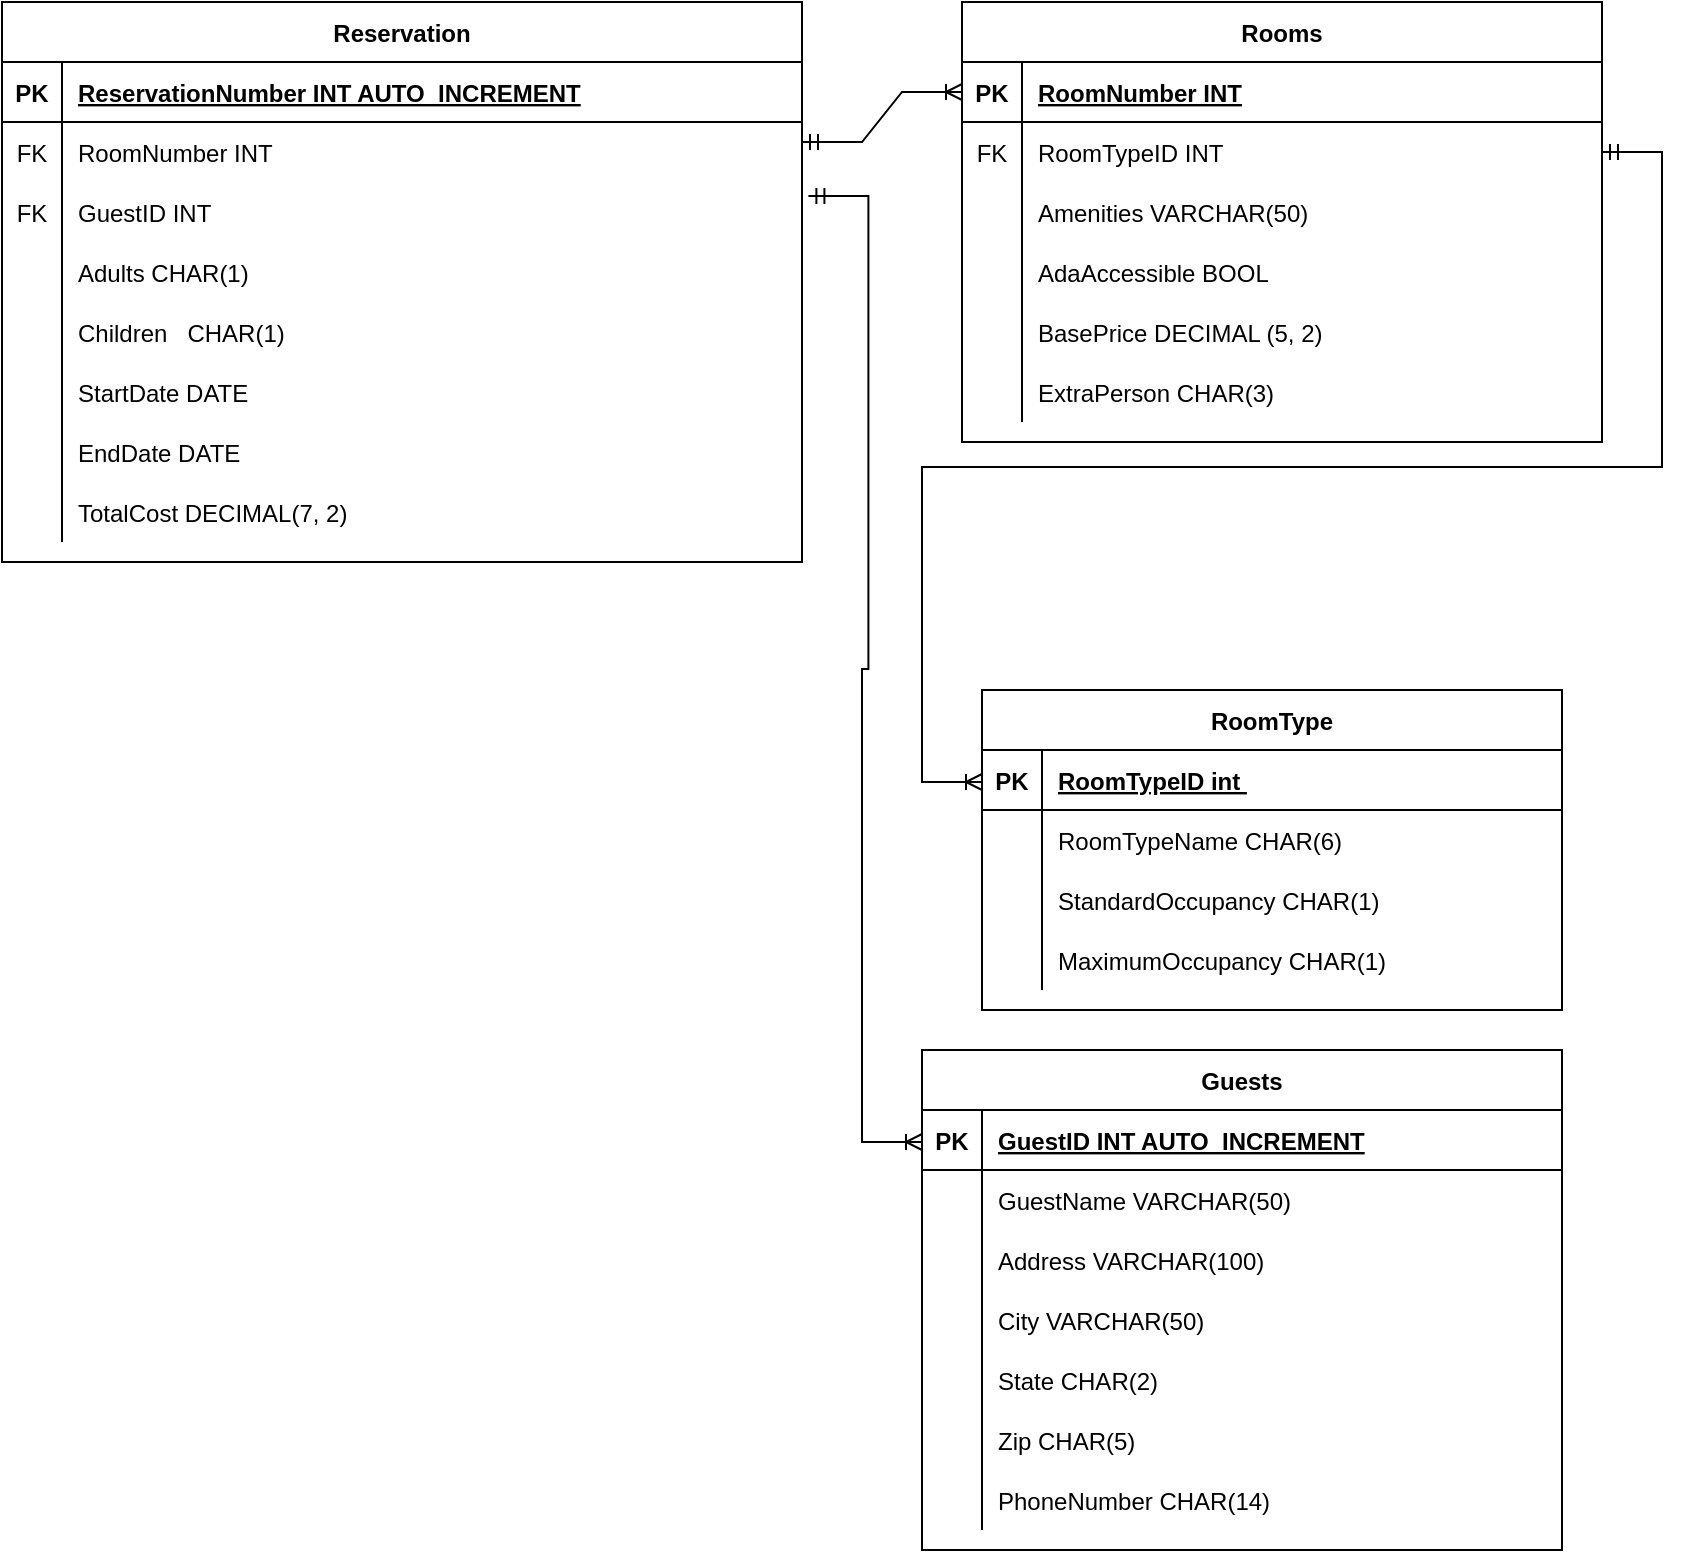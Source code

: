<mxfile version="17.2.4" type="device"><diagram id="R2lEEEUBdFMjLlhIrx00" name="Page-1"><mxGraphModel dx="887" dy="1139" grid="1" gridSize="10" guides="1" tooltips="1" connect="1" arrows="1" fold="1" page="1" pageScale="1" pageWidth="850" pageHeight="1100" math="0" shadow="0" extFonts="Permanent Marker^https://fonts.googleapis.com/css?family=Permanent+Marker"><root><mxCell id="0"/><mxCell id="1" parent="0"/><mxCell id="6-d6u3ZT8QuA0wVLLe_j-14" value="Rooms" style="shape=table;startSize=30;container=1;collapsible=1;childLayout=tableLayout;fixedRows=1;rowLines=0;fontStyle=1;align=center;resizeLast=1;" vertex="1" parent="1"><mxGeometry x="510" y="50" width="320" height="220" as="geometry"/></mxCell><mxCell id="6-d6u3ZT8QuA0wVLLe_j-15" value="" style="shape=tableRow;horizontal=0;startSize=0;swimlaneHead=0;swimlaneBody=0;fillColor=none;collapsible=0;dropTarget=0;points=[[0,0.5],[1,0.5]];portConstraint=eastwest;top=0;left=0;right=0;bottom=1;" vertex="1" parent="6-d6u3ZT8QuA0wVLLe_j-14"><mxGeometry y="30" width="320" height="30" as="geometry"/></mxCell><mxCell id="6-d6u3ZT8QuA0wVLLe_j-16" value="PK" style="shape=partialRectangle;connectable=0;fillColor=none;top=0;left=0;bottom=0;right=0;fontStyle=1;overflow=hidden;" vertex="1" parent="6-d6u3ZT8QuA0wVLLe_j-15"><mxGeometry width="30" height="30" as="geometry"><mxRectangle width="30" height="30" as="alternateBounds"/></mxGeometry></mxCell><mxCell id="6-d6u3ZT8QuA0wVLLe_j-17" value="RoomNumber INT" style="shape=partialRectangle;connectable=0;fillColor=none;top=0;left=0;bottom=0;right=0;align=left;spacingLeft=6;fontStyle=5;overflow=hidden;" vertex="1" parent="6-d6u3ZT8QuA0wVLLe_j-15"><mxGeometry x="30" width="290" height="30" as="geometry"><mxRectangle width="290" height="30" as="alternateBounds"/></mxGeometry></mxCell><mxCell id="6-d6u3ZT8QuA0wVLLe_j-18" value="" style="shape=tableRow;horizontal=0;startSize=0;swimlaneHead=0;swimlaneBody=0;fillColor=none;collapsible=0;dropTarget=0;points=[[0,0.5],[1,0.5]];portConstraint=eastwest;top=0;left=0;right=0;bottom=0;" vertex="1" parent="6-d6u3ZT8QuA0wVLLe_j-14"><mxGeometry y="60" width="320" height="30" as="geometry"/></mxCell><mxCell id="6-d6u3ZT8QuA0wVLLe_j-19" value="FK" style="shape=partialRectangle;connectable=0;fillColor=none;top=0;left=0;bottom=0;right=0;editable=1;overflow=hidden;" vertex="1" parent="6-d6u3ZT8QuA0wVLLe_j-18"><mxGeometry width="30" height="30" as="geometry"><mxRectangle width="30" height="30" as="alternateBounds"/></mxGeometry></mxCell><mxCell id="6-d6u3ZT8QuA0wVLLe_j-20" value="RoomTypeID INT" style="shape=partialRectangle;connectable=0;fillColor=none;top=0;left=0;bottom=0;right=0;align=left;spacingLeft=6;overflow=hidden;" vertex="1" parent="6-d6u3ZT8QuA0wVLLe_j-18"><mxGeometry x="30" width="290" height="30" as="geometry"><mxRectangle width="290" height="30" as="alternateBounds"/></mxGeometry></mxCell><mxCell id="6-d6u3ZT8QuA0wVLLe_j-21" value="" style="shape=tableRow;horizontal=0;startSize=0;swimlaneHead=0;swimlaneBody=0;fillColor=none;collapsible=0;dropTarget=0;points=[[0,0.5],[1,0.5]];portConstraint=eastwest;top=0;left=0;right=0;bottom=0;" vertex="1" parent="6-d6u3ZT8QuA0wVLLe_j-14"><mxGeometry y="90" width="320" height="30" as="geometry"/></mxCell><mxCell id="6-d6u3ZT8QuA0wVLLe_j-22" value="" style="shape=partialRectangle;connectable=0;fillColor=none;top=0;left=0;bottom=0;right=0;editable=1;overflow=hidden;" vertex="1" parent="6-d6u3ZT8QuA0wVLLe_j-21"><mxGeometry width="30" height="30" as="geometry"><mxRectangle width="30" height="30" as="alternateBounds"/></mxGeometry></mxCell><mxCell id="6-d6u3ZT8QuA0wVLLe_j-23" value="Amenities VARCHAR(50)" style="shape=partialRectangle;connectable=0;fillColor=none;top=0;left=0;bottom=0;right=0;align=left;spacingLeft=6;overflow=hidden;" vertex="1" parent="6-d6u3ZT8QuA0wVLLe_j-21"><mxGeometry x="30" width="290" height="30" as="geometry"><mxRectangle width="290" height="30" as="alternateBounds"/></mxGeometry></mxCell><mxCell id="6-d6u3ZT8QuA0wVLLe_j-24" value="" style="shape=tableRow;horizontal=0;startSize=0;swimlaneHead=0;swimlaneBody=0;fillColor=none;collapsible=0;dropTarget=0;points=[[0,0.5],[1,0.5]];portConstraint=eastwest;top=0;left=0;right=0;bottom=0;" vertex="1" parent="6-d6u3ZT8QuA0wVLLe_j-14"><mxGeometry y="120" width="320" height="30" as="geometry"/></mxCell><mxCell id="6-d6u3ZT8QuA0wVLLe_j-25" value="" style="shape=partialRectangle;connectable=0;fillColor=none;top=0;left=0;bottom=0;right=0;editable=1;overflow=hidden;" vertex="1" parent="6-d6u3ZT8QuA0wVLLe_j-24"><mxGeometry width="30" height="30" as="geometry"><mxRectangle width="30" height="30" as="alternateBounds"/></mxGeometry></mxCell><mxCell id="6-d6u3ZT8QuA0wVLLe_j-26" value="AdaAccessible BOOL" style="shape=partialRectangle;connectable=0;fillColor=none;top=0;left=0;bottom=0;right=0;align=left;spacingLeft=6;overflow=hidden;" vertex="1" parent="6-d6u3ZT8QuA0wVLLe_j-24"><mxGeometry x="30" width="290" height="30" as="geometry"><mxRectangle width="290" height="30" as="alternateBounds"/></mxGeometry></mxCell><mxCell id="6-d6u3ZT8QuA0wVLLe_j-42" value="" style="shape=tableRow;horizontal=0;startSize=0;swimlaneHead=0;swimlaneBody=0;fillColor=none;collapsible=0;dropTarget=0;points=[[0,0.5],[1,0.5]];portConstraint=eastwest;top=0;left=0;right=0;bottom=0;" vertex="1" parent="6-d6u3ZT8QuA0wVLLe_j-14"><mxGeometry y="150" width="320" height="30" as="geometry"/></mxCell><mxCell id="6-d6u3ZT8QuA0wVLLe_j-43" value="" style="shape=partialRectangle;connectable=0;fillColor=none;top=0;left=0;bottom=0;right=0;editable=1;overflow=hidden;" vertex="1" parent="6-d6u3ZT8QuA0wVLLe_j-42"><mxGeometry width="30" height="30" as="geometry"><mxRectangle width="30" height="30" as="alternateBounds"/></mxGeometry></mxCell><mxCell id="6-d6u3ZT8QuA0wVLLe_j-44" value="BasePrice DECIMAL (5, 2)" style="shape=partialRectangle;connectable=0;fillColor=none;top=0;left=0;bottom=0;right=0;align=left;spacingLeft=6;overflow=hidden;" vertex="1" parent="6-d6u3ZT8QuA0wVLLe_j-42"><mxGeometry x="30" width="290" height="30" as="geometry"><mxRectangle width="290" height="30" as="alternateBounds"/></mxGeometry></mxCell><mxCell id="6-d6u3ZT8QuA0wVLLe_j-50" value="" style="shape=tableRow;horizontal=0;startSize=0;swimlaneHead=0;swimlaneBody=0;fillColor=none;collapsible=0;dropTarget=0;points=[[0,0.5],[1,0.5]];portConstraint=eastwest;top=0;left=0;right=0;bottom=0;" vertex="1" parent="6-d6u3ZT8QuA0wVLLe_j-14"><mxGeometry y="180" width="320" height="30" as="geometry"/></mxCell><mxCell id="6-d6u3ZT8QuA0wVLLe_j-51" value="" style="shape=partialRectangle;connectable=0;fillColor=none;top=0;left=0;bottom=0;right=0;editable=1;overflow=hidden;" vertex="1" parent="6-d6u3ZT8QuA0wVLLe_j-50"><mxGeometry width="30" height="30" as="geometry"><mxRectangle width="30" height="30" as="alternateBounds"/></mxGeometry></mxCell><mxCell id="6-d6u3ZT8QuA0wVLLe_j-52" value="ExtraPerson CHAR(3)" style="shape=partialRectangle;connectable=0;fillColor=none;top=0;left=0;bottom=0;right=0;align=left;spacingLeft=6;overflow=hidden;" vertex="1" parent="6-d6u3ZT8QuA0wVLLe_j-50"><mxGeometry x="30" width="290" height="30" as="geometry"><mxRectangle width="290" height="30" as="alternateBounds"/></mxGeometry></mxCell><mxCell id="6-d6u3ZT8QuA0wVLLe_j-27" value="RoomType" style="shape=table;startSize=30;container=1;collapsible=1;childLayout=tableLayout;fixedRows=1;rowLines=0;fontStyle=1;align=center;resizeLast=1;" vertex="1" parent="1"><mxGeometry x="520" y="394" width="290" height="160" as="geometry"/></mxCell><mxCell id="6-d6u3ZT8QuA0wVLLe_j-28" value="" style="shape=tableRow;horizontal=0;startSize=0;swimlaneHead=0;swimlaneBody=0;fillColor=none;collapsible=0;dropTarget=0;points=[[0,0.5],[1,0.5]];portConstraint=eastwest;top=0;left=0;right=0;bottom=1;" vertex="1" parent="6-d6u3ZT8QuA0wVLLe_j-27"><mxGeometry y="30" width="290" height="30" as="geometry"/></mxCell><mxCell id="6-d6u3ZT8QuA0wVLLe_j-29" value="PK" style="shape=partialRectangle;connectable=0;fillColor=none;top=0;left=0;bottom=0;right=0;fontStyle=1;overflow=hidden;" vertex="1" parent="6-d6u3ZT8QuA0wVLLe_j-28"><mxGeometry width="30" height="30" as="geometry"><mxRectangle width="30" height="30" as="alternateBounds"/></mxGeometry></mxCell><mxCell id="6-d6u3ZT8QuA0wVLLe_j-30" value="RoomTypeID int  " style="shape=partialRectangle;connectable=0;fillColor=none;top=0;left=0;bottom=0;right=0;align=left;spacingLeft=6;fontStyle=5;overflow=hidden;" vertex="1" parent="6-d6u3ZT8QuA0wVLLe_j-28"><mxGeometry x="30" width="260" height="30" as="geometry"><mxRectangle width="260" height="30" as="alternateBounds"/></mxGeometry></mxCell><mxCell id="6-d6u3ZT8QuA0wVLLe_j-31" value="" style="shape=tableRow;horizontal=0;startSize=0;swimlaneHead=0;swimlaneBody=0;fillColor=none;collapsible=0;dropTarget=0;points=[[0,0.5],[1,0.5]];portConstraint=eastwest;top=0;left=0;right=0;bottom=0;" vertex="1" parent="6-d6u3ZT8QuA0wVLLe_j-27"><mxGeometry y="60" width="290" height="30" as="geometry"/></mxCell><mxCell id="6-d6u3ZT8QuA0wVLLe_j-32" value="" style="shape=partialRectangle;connectable=0;fillColor=none;top=0;left=0;bottom=0;right=0;editable=1;overflow=hidden;" vertex="1" parent="6-d6u3ZT8QuA0wVLLe_j-31"><mxGeometry width="30" height="30" as="geometry"><mxRectangle width="30" height="30" as="alternateBounds"/></mxGeometry></mxCell><mxCell id="6-d6u3ZT8QuA0wVLLe_j-33" value="RoomTypeName CHAR(6)" style="shape=partialRectangle;connectable=0;fillColor=none;top=0;left=0;bottom=0;right=0;align=left;spacingLeft=6;overflow=hidden;" vertex="1" parent="6-d6u3ZT8QuA0wVLLe_j-31"><mxGeometry x="30" width="260" height="30" as="geometry"><mxRectangle width="260" height="30" as="alternateBounds"/></mxGeometry></mxCell><mxCell id="6-d6u3ZT8QuA0wVLLe_j-34" value="" style="shape=tableRow;horizontal=0;startSize=0;swimlaneHead=0;swimlaneBody=0;fillColor=none;collapsible=0;dropTarget=0;points=[[0,0.5],[1,0.5]];portConstraint=eastwest;top=0;left=0;right=0;bottom=0;" vertex="1" parent="6-d6u3ZT8QuA0wVLLe_j-27"><mxGeometry y="90" width="290" height="30" as="geometry"/></mxCell><mxCell id="6-d6u3ZT8QuA0wVLLe_j-35" value="" style="shape=partialRectangle;connectable=0;fillColor=none;top=0;left=0;bottom=0;right=0;editable=1;overflow=hidden;" vertex="1" parent="6-d6u3ZT8QuA0wVLLe_j-34"><mxGeometry width="30" height="30" as="geometry"><mxRectangle width="30" height="30" as="alternateBounds"/></mxGeometry></mxCell><mxCell id="6-d6u3ZT8QuA0wVLLe_j-36" value="StandardOccupancy CHAR(1)" style="shape=partialRectangle;connectable=0;fillColor=none;top=0;left=0;bottom=0;right=0;align=left;spacingLeft=6;overflow=hidden;" vertex="1" parent="6-d6u3ZT8QuA0wVLLe_j-34"><mxGeometry x="30" width="260" height="30" as="geometry"><mxRectangle width="260" height="30" as="alternateBounds"/></mxGeometry></mxCell><mxCell id="6-d6u3ZT8QuA0wVLLe_j-37" value="" style="shape=tableRow;horizontal=0;startSize=0;swimlaneHead=0;swimlaneBody=0;fillColor=none;collapsible=0;dropTarget=0;points=[[0,0.5],[1,0.5]];portConstraint=eastwest;top=0;left=0;right=0;bottom=0;" vertex="1" parent="6-d6u3ZT8QuA0wVLLe_j-27"><mxGeometry y="120" width="290" height="30" as="geometry"/></mxCell><mxCell id="6-d6u3ZT8QuA0wVLLe_j-38" value="" style="shape=partialRectangle;connectable=0;fillColor=none;top=0;left=0;bottom=0;right=0;editable=1;overflow=hidden;" vertex="1" parent="6-d6u3ZT8QuA0wVLLe_j-37"><mxGeometry width="30" height="30" as="geometry"><mxRectangle width="30" height="30" as="alternateBounds"/></mxGeometry></mxCell><mxCell id="6-d6u3ZT8QuA0wVLLe_j-39" value="MaximumOccupancy CHAR(1)" style="shape=partialRectangle;connectable=0;fillColor=none;top=0;left=0;bottom=0;right=0;align=left;spacingLeft=6;overflow=hidden;" vertex="1" parent="6-d6u3ZT8QuA0wVLLe_j-37"><mxGeometry x="30" width="260" height="30" as="geometry"><mxRectangle width="260" height="30" as="alternateBounds"/></mxGeometry></mxCell><mxCell id="6-d6u3ZT8QuA0wVLLe_j-40" value="" style="edgeStyle=entityRelationEdgeStyle;fontSize=12;html=1;endArrow=ERoneToMany;startArrow=ERmandOne;rounded=0;" edge="1" parent="1" source="6-d6u3ZT8QuA0wVLLe_j-18"><mxGeometry width="100" height="100" relative="1" as="geometry"><mxPoint x="370" y="630" as="sourcePoint"/><mxPoint x="520" y="440" as="targetPoint"/></mxGeometry></mxCell><mxCell id="6-d6u3ZT8QuA0wVLLe_j-53" value="Guests" style="shape=table;startSize=30;container=1;collapsible=1;childLayout=tableLayout;fixedRows=1;rowLines=0;fontStyle=1;align=center;resizeLast=1;" vertex="1" parent="1"><mxGeometry x="490" y="574" width="320" height="250" as="geometry"/></mxCell><mxCell id="6-d6u3ZT8QuA0wVLLe_j-54" value="" style="shape=tableRow;horizontal=0;startSize=0;swimlaneHead=0;swimlaneBody=0;fillColor=none;collapsible=0;dropTarget=0;points=[[0,0.5],[1,0.5]];portConstraint=eastwest;top=0;left=0;right=0;bottom=1;" vertex="1" parent="6-d6u3ZT8QuA0wVLLe_j-53"><mxGeometry y="30" width="320" height="30" as="geometry"/></mxCell><mxCell id="6-d6u3ZT8QuA0wVLLe_j-55" value="PK" style="shape=partialRectangle;connectable=0;fillColor=none;top=0;left=0;bottom=0;right=0;fontStyle=1;overflow=hidden;" vertex="1" parent="6-d6u3ZT8QuA0wVLLe_j-54"><mxGeometry width="30" height="30" as="geometry"><mxRectangle width="30" height="30" as="alternateBounds"/></mxGeometry></mxCell><mxCell id="6-d6u3ZT8QuA0wVLLe_j-56" value="GuestID INT AUTO_INCREMENT" style="shape=partialRectangle;connectable=0;fillColor=none;top=0;left=0;bottom=0;right=0;align=left;spacingLeft=6;fontStyle=5;overflow=hidden;" vertex="1" parent="6-d6u3ZT8QuA0wVLLe_j-54"><mxGeometry x="30" width="290" height="30" as="geometry"><mxRectangle width="290" height="30" as="alternateBounds"/></mxGeometry></mxCell><mxCell id="6-d6u3ZT8QuA0wVLLe_j-57" value="" style="shape=tableRow;horizontal=0;startSize=0;swimlaneHead=0;swimlaneBody=0;fillColor=none;collapsible=0;dropTarget=0;points=[[0,0.5],[1,0.5]];portConstraint=eastwest;top=0;left=0;right=0;bottom=0;" vertex="1" parent="6-d6u3ZT8QuA0wVLLe_j-53"><mxGeometry y="60" width="320" height="30" as="geometry"/></mxCell><mxCell id="6-d6u3ZT8QuA0wVLLe_j-58" value="" style="shape=partialRectangle;connectable=0;fillColor=none;top=0;left=0;bottom=0;right=0;editable=1;overflow=hidden;" vertex="1" parent="6-d6u3ZT8QuA0wVLLe_j-57"><mxGeometry width="30" height="30" as="geometry"><mxRectangle width="30" height="30" as="alternateBounds"/></mxGeometry></mxCell><mxCell id="6-d6u3ZT8QuA0wVLLe_j-59" value="GuestName VARCHAR(50)" style="shape=partialRectangle;connectable=0;fillColor=none;top=0;left=0;bottom=0;right=0;align=left;spacingLeft=6;overflow=hidden;" vertex="1" parent="6-d6u3ZT8QuA0wVLLe_j-57"><mxGeometry x="30" width="290" height="30" as="geometry"><mxRectangle width="290" height="30" as="alternateBounds"/></mxGeometry></mxCell><mxCell id="6-d6u3ZT8QuA0wVLLe_j-60" value="" style="shape=tableRow;horizontal=0;startSize=0;swimlaneHead=0;swimlaneBody=0;fillColor=none;collapsible=0;dropTarget=0;points=[[0,0.5],[1,0.5]];portConstraint=eastwest;top=0;left=0;right=0;bottom=0;" vertex="1" parent="6-d6u3ZT8QuA0wVLLe_j-53"><mxGeometry y="90" width="320" height="30" as="geometry"/></mxCell><mxCell id="6-d6u3ZT8QuA0wVLLe_j-61" value="" style="shape=partialRectangle;connectable=0;fillColor=none;top=0;left=0;bottom=0;right=0;editable=1;overflow=hidden;" vertex="1" parent="6-d6u3ZT8QuA0wVLLe_j-60"><mxGeometry width="30" height="30" as="geometry"><mxRectangle width="30" height="30" as="alternateBounds"/></mxGeometry></mxCell><mxCell id="6-d6u3ZT8QuA0wVLLe_j-62" value="Address VARCHAR(100)" style="shape=partialRectangle;connectable=0;fillColor=none;top=0;left=0;bottom=0;right=0;align=left;spacingLeft=6;overflow=hidden;" vertex="1" parent="6-d6u3ZT8QuA0wVLLe_j-60"><mxGeometry x="30" width="290" height="30" as="geometry"><mxRectangle width="290" height="30" as="alternateBounds"/></mxGeometry></mxCell><mxCell id="6-d6u3ZT8QuA0wVLLe_j-63" value="" style="shape=tableRow;horizontal=0;startSize=0;swimlaneHead=0;swimlaneBody=0;fillColor=none;collapsible=0;dropTarget=0;points=[[0,0.5],[1,0.5]];portConstraint=eastwest;top=0;left=0;right=0;bottom=0;" vertex="1" parent="6-d6u3ZT8QuA0wVLLe_j-53"><mxGeometry y="120" width="320" height="30" as="geometry"/></mxCell><mxCell id="6-d6u3ZT8QuA0wVLLe_j-64" value="" style="shape=partialRectangle;connectable=0;fillColor=none;top=0;left=0;bottom=0;right=0;editable=1;overflow=hidden;" vertex="1" parent="6-d6u3ZT8QuA0wVLLe_j-63"><mxGeometry width="30" height="30" as="geometry"><mxRectangle width="30" height="30" as="alternateBounds"/></mxGeometry></mxCell><mxCell id="6-d6u3ZT8QuA0wVLLe_j-65" value="City VARCHAR(50)" style="shape=partialRectangle;connectable=0;fillColor=none;top=0;left=0;bottom=0;right=0;align=left;spacingLeft=6;overflow=hidden;" vertex="1" parent="6-d6u3ZT8QuA0wVLLe_j-63"><mxGeometry x="30" width="290" height="30" as="geometry"><mxRectangle width="290" height="30" as="alternateBounds"/></mxGeometry></mxCell><mxCell id="6-d6u3ZT8QuA0wVLLe_j-67" value="" style="shape=tableRow;horizontal=0;startSize=0;swimlaneHead=0;swimlaneBody=0;fillColor=none;collapsible=0;dropTarget=0;points=[[0,0.5],[1,0.5]];portConstraint=eastwest;top=0;left=0;right=0;bottom=0;" vertex="1" parent="6-d6u3ZT8QuA0wVLLe_j-53"><mxGeometry y="150" width="320" height="30" as="geometry"/></mxCell><mxCell id="6-d6u3ZT8QuA0wVLLe_j-68" value="" style="shape=partialRectangle;connectable=0;fillColor=none;top=0;left=0;bottom=0;right=0;editable=1;overflow=hidden;" vertex="1" parent="6-d6u3ZT8QuA0wVLLe_j-67"><mxGeometry width="30" height="30" as="geometry"><mxRectangle width="30" height="30" as="alternateBounds"/></mxGeometry></mxCell><mxCell id="6-d6u3ZT8QuA0wVLLe_j-69" value="State CHAR(2)" style="shape=partialRectangle;connectable=0;fillColor=none;top=0;left=0;bottom=0;right=0;align=left;spacingLeft=6;overflow=hidden;" vertex="1" parent="6-d6u3ZT8QuA0wVLLe_j-67"><mxGeometry x="30" width="290" height="30" as="geometry"><mxRectangle width="290" height="30" as="alternateBounds"/></mxGeometry></mxCell><mxCell id="6-d6u3ZT8QuA0wVLLe_j-71" value="" style="shape=tableRow;horizontal=0;startSize=0;swimlaneHead=0;swimlaneBody=0;fillColor=none;collapsible=0;dropTarget=0;points=[[0,0.5],[1,0.5]];portConstraint=eastwest;top=0;left=0;right=0;bottom=0;" vertex="1" parent="6-d6u3ZT8QuA0wVLLe_j-53"><mxGeometry y="180" width="320" height="30" as="geometry"/></mxCell><mxCell id="6-d6u3ZT8QuA0wVLLe_j-72" value="" style="shape=partialRectangle;connectable=0;fillColor=none;top=0;left=0;bottom=0;right=0;editable=1;overflow=hidden;" vertex="1" parent="6-d6u3ZT8QuA0wVLLe_j-71"><mxGeometry width="30" height="30" as="geometry"><mxRectangle width="30" height="30" as="alternateBounds"/></mxGeometry></mxCell><mxCell id="6-d6u3ZT8QuA0wVLLe_j-73" value="Zip CHAR(5)" style="shape=partialRectangle;connectable=0;fillColor=none;top=0;left=0;bottom=0;right=0;align=left;spacingLeft=6;overflow=hidden;" vertex="1" parent="6-d6u3ZT8QuA0wVLLe_j-71"><mxGeometry x="30" width="290" height="30" as="geometry"><mxRectangle width="290" height="30" as="alternateBounds"/></mxGeometry></mxCell><mxCell id="6-d6u3ZT8QuA0wVLLe_j-75" value="" style="shape=tableRow;horizontal=0;startSize=0;swimlaneHead=0;swimlaneBody=0;fillColor=none;collapsible=0;dropTarget=0;points=[[0,0.5],[1,0.5]];portConstraint=eastwest;top=0;left=0;right=0;bottom=0;" vertex="1" parent="6-d6u3ZT8QuA0wVLLe_j-53"><mxGeometry y="210" width="320" height="30" as="geometry"/></mxCell><mxCell id="6-d6u3ZT8QuA0wVLLe_j-76" value="" style="shape=partialRectangle;connectable=0;fillColor=none;top=0;left=0;bottom=0;right=0;editable=1;overflow=hidden;" vertex="1" parent="6-d6u3ZT8QuA0wVLLe_j-75"><mxGeometry width="30" height="30" as="geometry"><mxRectangle width="30" height="30" as="alternateBounds"/></mxGeometry></mxCell><mxCell id="6-d6u3ZT8QuA0wVLLe_j-77" value="PhoneNumber CHAR(14)" style="shape=partialRectangle;connectable=0;fillColor=none;top=0;left=0;bottom=0;right=0;align=left;spacingLeft=6;overflow=hidden;" vertex="1" parent="6-d6u3ZT8QuA0wVLLe_j-75"><mxGeometry x="30" width="290" height="30" as="geometry"><mxRectangle width="290" height="30" as="alternateBounds"/></mxGeometry></mxCell><mxCell id="6-d6u3ZT8QuA0wVLLe_j-80" value="Reservation" style="shape=table;startSize=30;container=1;collapsible=1;childLayout=tableLayout;fixedRows=1;rowLines=0;fontStyle=1;align=center;resizeLast=1;" vertex="1" parent="1"><mxGeometry x="30" y="50" width="400" height="280" as="geometry"/></mxCell><mxCell id="6-d6u3ZT8QuA0wVLLe_j-81" value="" style="shape=tableRow;horizontal=0;startSize=0;swimlaneHead=0;swimlaneBody=0;fillColor=none;collapsible=0;dropTarget=0;points=[[0,0.5],[1,0.5]];portConstraint=eastwest;top=0;left=0;right=0;bottom=1;" vertex="1" parent="6-d6u3ZT8QuA0wVLLe_j-80"><mxGeometry y="30" width="400" height="30" as="geometry"/></mxCell><mxCell id="6-d6u3ZT8QuA0wVLLe_j-82" value="PK" style="shape=partialRectangle;connectable=0;fillColor=none;top=0;left=0;bottom=0;right=0;fontStyle=1;overflow=hidden;" vertex="1" parent="6-d6u3ZT8QuA0wVLLe_j-81"><mxGeometry width="30" height="30" as="geometry"><mxRectangle width="30" height="30" as="alternateBounds"/></mxGeometry></mxCell><mxCell id="6-d6u3ZT8QuA0wVLLe_j-83" value="ReservationNumber INT AUTO_INCREMENT" style="shape=partialRectangle;connectable=0;fillColor=none;top=0;left=0;bottom=0;right=0;align=left;spacingLeft=6;fontStyle=5;overflow=hidden;" vertex="1" parent="6-d6u3ZT8QuA0wVLLe_j-81"><mxGeometry x="30" width="370" height="30" as="geometry"><mxRectangle width="370" height="30" as="alternateBounds"/></mxGeometry></mxCell><mxCell id="6-d6u3ZT8QuA0wVLLe_j-84" value="" style="shape=tableRow;horizontal=0;startSize=0;swimlaneHead=0;swimlaneBody=0;fillColor=none;collapsible=0;dropTarget=0;points=[[0,0.5],[1,0.5]];portConstraint=eastwest;top=0;left=0;right=0;bottom=0;" vertex="1" parent="6-d6u3ZT8QuA0wVLLe_j-80"><mxGeometry y="60" width="400" height="30" as="geometry"/></mxCell><mxCell id="6-d6u3ZT8QuA0wVLLe_j-85" value="FK" style="shape=partialRectangle;connectable=0;fillColor=none;top=0;left=0;bottom=0;right=0;editable=1;overflow=hidden;" vertex="1" parent="6-d6u3ZT8QuA0wVLLe_j-84"><mxGeometry width="30" height="30" as="geometry"><mxRectangle width="30" height="30" as="alternateBounds"/></mxGeometry></mxCell><mxCell id="6-d6u3ZT8QuA0wVLLe_j-86" value="RoomNumber INT" style="shape=partialRectangle;connectable=0;fillColor=none;top=0;left=0;bottom=0;right=0;align=left;spacingLeft=6;overflow=hidden;" vertex="1" parent="6-d6u3ZT8QuA0wVLLe_j-84"><mxGeometry x="30" width="370" height="30" as="geometry"><mxRectangle width="370" height="30" as="alternateBounds"/></mxGeometry></mxCell><mxCell id="6-d6u3ZT8QuA0wVLLe_j-87" value="" style="shape=tableRow;horizontal=0;startSize=0;swimlaneHead=0;swimlaneBody=0;fillColor=none;collapsible=0;dropTarget=0;points=[[0,0.5],[1,0.5]];portConstraint=eastwest;top=0;left=0;right=0;bottom=0;" vertex="1" parent="6-d6u3ZT8QuA0wVLLe_j-80"><mxGeometry y="90" width="400" height="30" as="geometry"/></mxCell><mxCell id="6-d6u3ZT8QuA0wVLLe_j-88" value="FK" style="shape=partialRectangle;connectable=0;fillColor=none;top=0;left=0;bottom=0;right=0;editable=1;overflow=hidden;" vertex="1" parent="6-d6u3ZT8QuA0wVLLe_j-87"><mxGeometry width="30" height="30" as="geometry"><mxRectangle width="30" height="30" as="alternateBounds"/></mxGeometry></mxCell><mxCell id="6-d6u3ZT8QuA0wVLLe_j-89" value="GuestID INT" style="shape=partialRectangle;connectable=0;fillColor=none;top=0;left=0;bottom=0;right=0;align=left;spacingLeft=6;overflow=hidden;" vertex="1" parent="6-d6u3ZT8QuA0wVLLe_j-87"><mxGeometry x="30" width="370" height="30" as="geometry"><mxRectangle width="370" height="30" as="alternateBounds"/></mxGeometry></mxCell><mxCell id="6-d6u3ZT8QuA0wVLLe_j-90" value="" style="shape=tableRow;horizontal=0;startSize=0;swimlaneHead=0;swimlaneBody=0;fillColor=none;collapsible=0;dropTarget=0;points=[[0,0.5],[1,0.5]];portConstraint=eastwest;top=0;left=0;right=0;bottom=0;" vertex="1" parent="6-d6u3ZT8QuA0wVLLe_j-80"><mxGeometry y="120" width="400" height="30" as="geometry"/></mxCell><mxCell id="6-d6u3ZT8QuA0wVLLe_j-91" value="" style="shape=partialRectangle;connectable=0;fillColor=none;top=0;left=0;bottom=0;right=0;editable=1;overflow=hidden;" vertex="1" parent="6-d6u3ZT8QuA0wVLLe_j-90"><mxGeometry width="30" height="30" as="geometry"><mxRectangle width="30" height="30" as="alternateBounds"/></mxGeometry></mxCell><mxCell id="6-d6u3ZT8QuA0wVLLe_j-92" value="Adults CHAR(1)" style="shape=partialRectangle;connectable=0;fillColor=none;top=0;left=0;bottom=0;right=0;align=left;spacingLeft=6;overflow=hidden;" vertex="1" parent="6-d6u3ZT8QuA0wVLLe_j-90"><mxGeometry x="30" width="370" height="30" as="geometry"><mxRectangle width="370" height="30" as="alternateBounds"/></mxGeometry></mxCell><mxCell id="6-d6u3ZT8QuA0wVLLe_j-100" value="" style="shape=tableRow;horizontal=0;startSize=0;swimlaneHead=0;swimlaneBody=0;fillColor=none;collapsible=0;dropTarget=0;points=[[0,0.5],[1,0.5]];portConstraint=eastwest;top=0;left=0;right=0;bottom=0;" vertex="1" parent="6-d6u3ZT8QuA0wVLLe_j-80"><mxGeometry y="150" width="400" height="30" as="geometry"/></mxCell><mxCell id="6-d6u3ZT8QuA0wVLLe_j-101" value="" style="shape=partialRectangle;connectable=0;fillColor=none;top=0;left=0;bottom=0;right=0;editable=1;overflow=hidden;" vertex="1" parent="6-d6u3ZT8QuA0wVLLe_j-100"><mxGeometry width="30" height="30" as="geometry"><mxRectangle width="30" height="30" as="alternateBounds"/></mxGeometry></mxCell><mxCell id="6-d6u3ZT8QuA0wVLLe_j-102" value="Children   CHAR(1)" style="shape=partialRectangle;connectable=0;fillColor=none;top=0;left=0;bottom=0;right=0;align=left;spacingLeft=6;overflow=hidden;" vertex="1" parent="6-d6u3ZT8QuA0wVLLe_j-100"><mxGeometry x="30" width="370" height="30" as="geometry"><mxRectangle width="370" height="30" as="alternateBounds"/></mxGeometry></mxCell><mxCell id="6-d6u3ZT8QuA0wVLLe_j-104" value="" style="shape=tableRow;horizontal=0;startSize=0;swimlaneHead=0;swimlaneBody=0;fillColor=none;collapsible=0;dropTarget=0;points=[[0,0.5],[1,0.5]];portConstraint=eastwest;top=0;left=0;right=0;bottom=0;" vertex="1" parent="6-d6u3ZT8QuA0wVLLe_j-80"><mxGeometry y="180" width="400" height="30" as="geometry"/></mxCell><mxCell id="6-d6u3ZT8QuA0wVLLe_j-105" value="" style="shape=partialRectangle;connectable=0;fillColor=none;top=0;left=0;bottom=0;right=0;editable=1;overflow=hidden;" vertex="1" parent="6-d6u3ZT8QuA0wVLLe_j-104"><mxGeometry width="30" height="30" as="geometry"><mxRectangle width="30" height="30" as="alternateBounds"/></mxGeometry></mxCell><mxCell id="6-d6u3ZT8QuA0wVLLe_j-106" value="StartDate DATE" style="shape=partialRectangle;connectable=0;fillColor=none;top=0;left=0;bottom=0;right=0;align=left;spacingLeft=6;overflow=hidden;" vertex="1" parent="6-d6u3ZT8QuA0wVLLe_j-104"><mxGeometry x="30" width="370" height="30" as="geometry"><mxRectangle width="370" height="30" as="alternateBounds"/></mxGeometry></mxCell><mxCell id="6-d6u3ZT8QuA0wVLLe_j-108" value="" style="shape=tableRow;horizontal=0;startSize=0;swimlaneHead=0;swimlaneBody=0;fillColor=none;collapsible=0;dropTarget=0;points=[[0,0.5],[1,0.5]];portConstraint=eastwest;top=0;left=0;right=0;bottom=0;" vertex="1" parent="6-d6u3ZT8QuA0wVLLe_j-80"><mxGeometry y="210" width="400" height="30" as="geometry"/></mxCell><mxCell id="6-d6u3ZT8QuA0wVLLe_j-109" value="" style="shape=partialRectangle;connectable=0;fillColor=none;top=0;left=0;bottom=0;right=0;editable=1;overflow=hidden;" vertex="1" parent="6-d6u3ZT8QuA0wVLLe_j-108"><mxGeometry width="30" height="30" as="geometry"><mxRectangle width="30" height="30" as="alternateBounds"/></mxGeometry></mxCell><mxCell id="6-d6u3ZT8QuA0wVLLe_j-110" value="EndDate DATE" style="shape=partialRectangle;connectable=0;fillColor=none;top=0;left=0;bottom=0;right=0;align=left;spacingLeft=6;overflow=hidden;" vertex="1" parent="6-d6u3ZT8QuA0wVLLe_j-108"><mxGeometry x="30" width="370" height="30" as="geometry"><mxRectangle width="370" height="30" as="alternateBounds"/></mxGeometry></mxCell><mxCell id="6-d6u3ZT8QuA0wVLLe_j-112" value="" style="shape=tableRow;horizontal=0;startSize=0;swimlaneHead=0;swimlaneBody=0;fillColor=none;collapsible=0;dropTarget=0;points=[[0,0.5],[1,0.5]];portConstraint=eastwest;top=0;left=0;right=0;bottom=0;" vertex="1" parent="6-d6u3ZT8QuA0wVLLe_j-80"><mxGeometry y="240" width="400" height="30" as="geometry"/></mxCell><mxCell id="6-d6u3ZT8QuA0wVLLe_j-113" value="" style="shape=partialRectangle;connectable=0;fillColor=none;top=0;left=0;bottom=0;right=0;editable=1;overflow=hidden;" vertex="1" parent="6-d6u3ZT8QuA0wVLLe_j-112"><mxGeometry width="30" height="30" as="geometry"><mxRectangle width="30" height="30" as="alternateBounds"/></mxGeometry></mxCell><mxCell id="6-d6u3ZT8QuA0wVLLe_j-114" value="TotalCost DECIMAL(7, 2)" style="shape=partialRectangle;connectable=0;fillColor=none;top=0;left=0;bottom=0;right=0;align=left;spacingLeft=6;overflow=hidden;" vertex="1" parent="6-d6u3ZT8QuA0wVLLe_j-112"><mxGeometry x="30" width="370" height="30" as="geometry"><mxRectangle width="370" height="30" as="alternateBounds"/></mxGeometry></mxCell><mxCell id="6-d6u3ZT8QuA0wVLLe_j-93" value="" style="edgeStyle=entityRelationEdgeStyle;fontSize=12;html=1;endArrow=ERoneToMany;startArrow=ERmandOne;rounded=0;entryX=0;entryY=0.5;entryDx=0;entryDy=0;" edge="1" parent="1" target="6-d6u3ZT8QuA0wVLLe_j-15"><mxGeometry width="100" height="100" relative="1" as="geometry"><mxPoint x="430" y="120" as="sourcePoint"/><mxPoint x="510" y="250" as="targetPoint"/></mxGeometry></mxCell><mxCell id="6-d6u3ZT8QuA0wVLLe_j-98" value="" style="edgeStyle=entityRelationEdgeStyle;fontSize=12;html=1;endArrow=ERoneToMany;startArrow=ERmandOne;rounded=0;exitX=1.008;exitY=0.233;exitDx=0;exitDy=0;exitPerimeter=0;" edge="1" parent="1" source="6-d6u3ZT8QuA0wVLLe_j-87"><mxGeometry width="100" height="100" relative="1" as="geometry"><mxPoint x="360" y="600" as="sourcePoint"/><mxPoint x="490" y="620" as="targetPoint"/></mxGeometry></mxCell></root></mxGraphModel></diagram></mxfile>